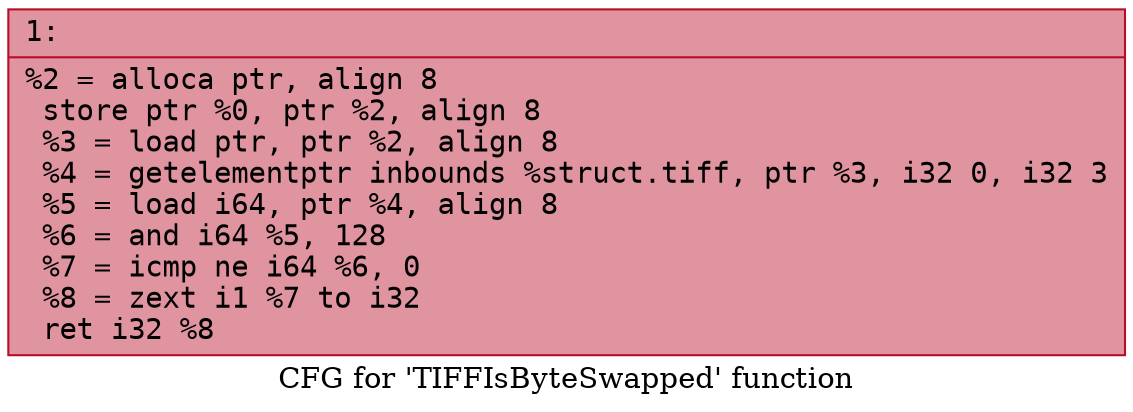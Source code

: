digraph "CFG for 'TIFFIsByteSwapped' function" {
	label="CFG for 'TIFFIsByteSwapped' function";

	Node0x60000320bd40 [shape=record,color="#b70d28ff", style=filled, fillcolor="#b70d2870" fontname="Courier",label="{1:\l|  %2 = alloca ptr, align 8\l  store ptr %0, ptr %2, align 8\l  %3 = load ptr, ptr %2, align 8\l  %4 = getelementptr inbounds %struct.tiff, ptr %3, i32 0, i32 3\l  %5 = load i64, ptr %4, align 8\l  %6 = and i64 %5, 128\l  %7 = icmp ne i64 %6, 0\l  %8 = zext i1 %7 to i32\l  ret i32 %8\l}"];
}
